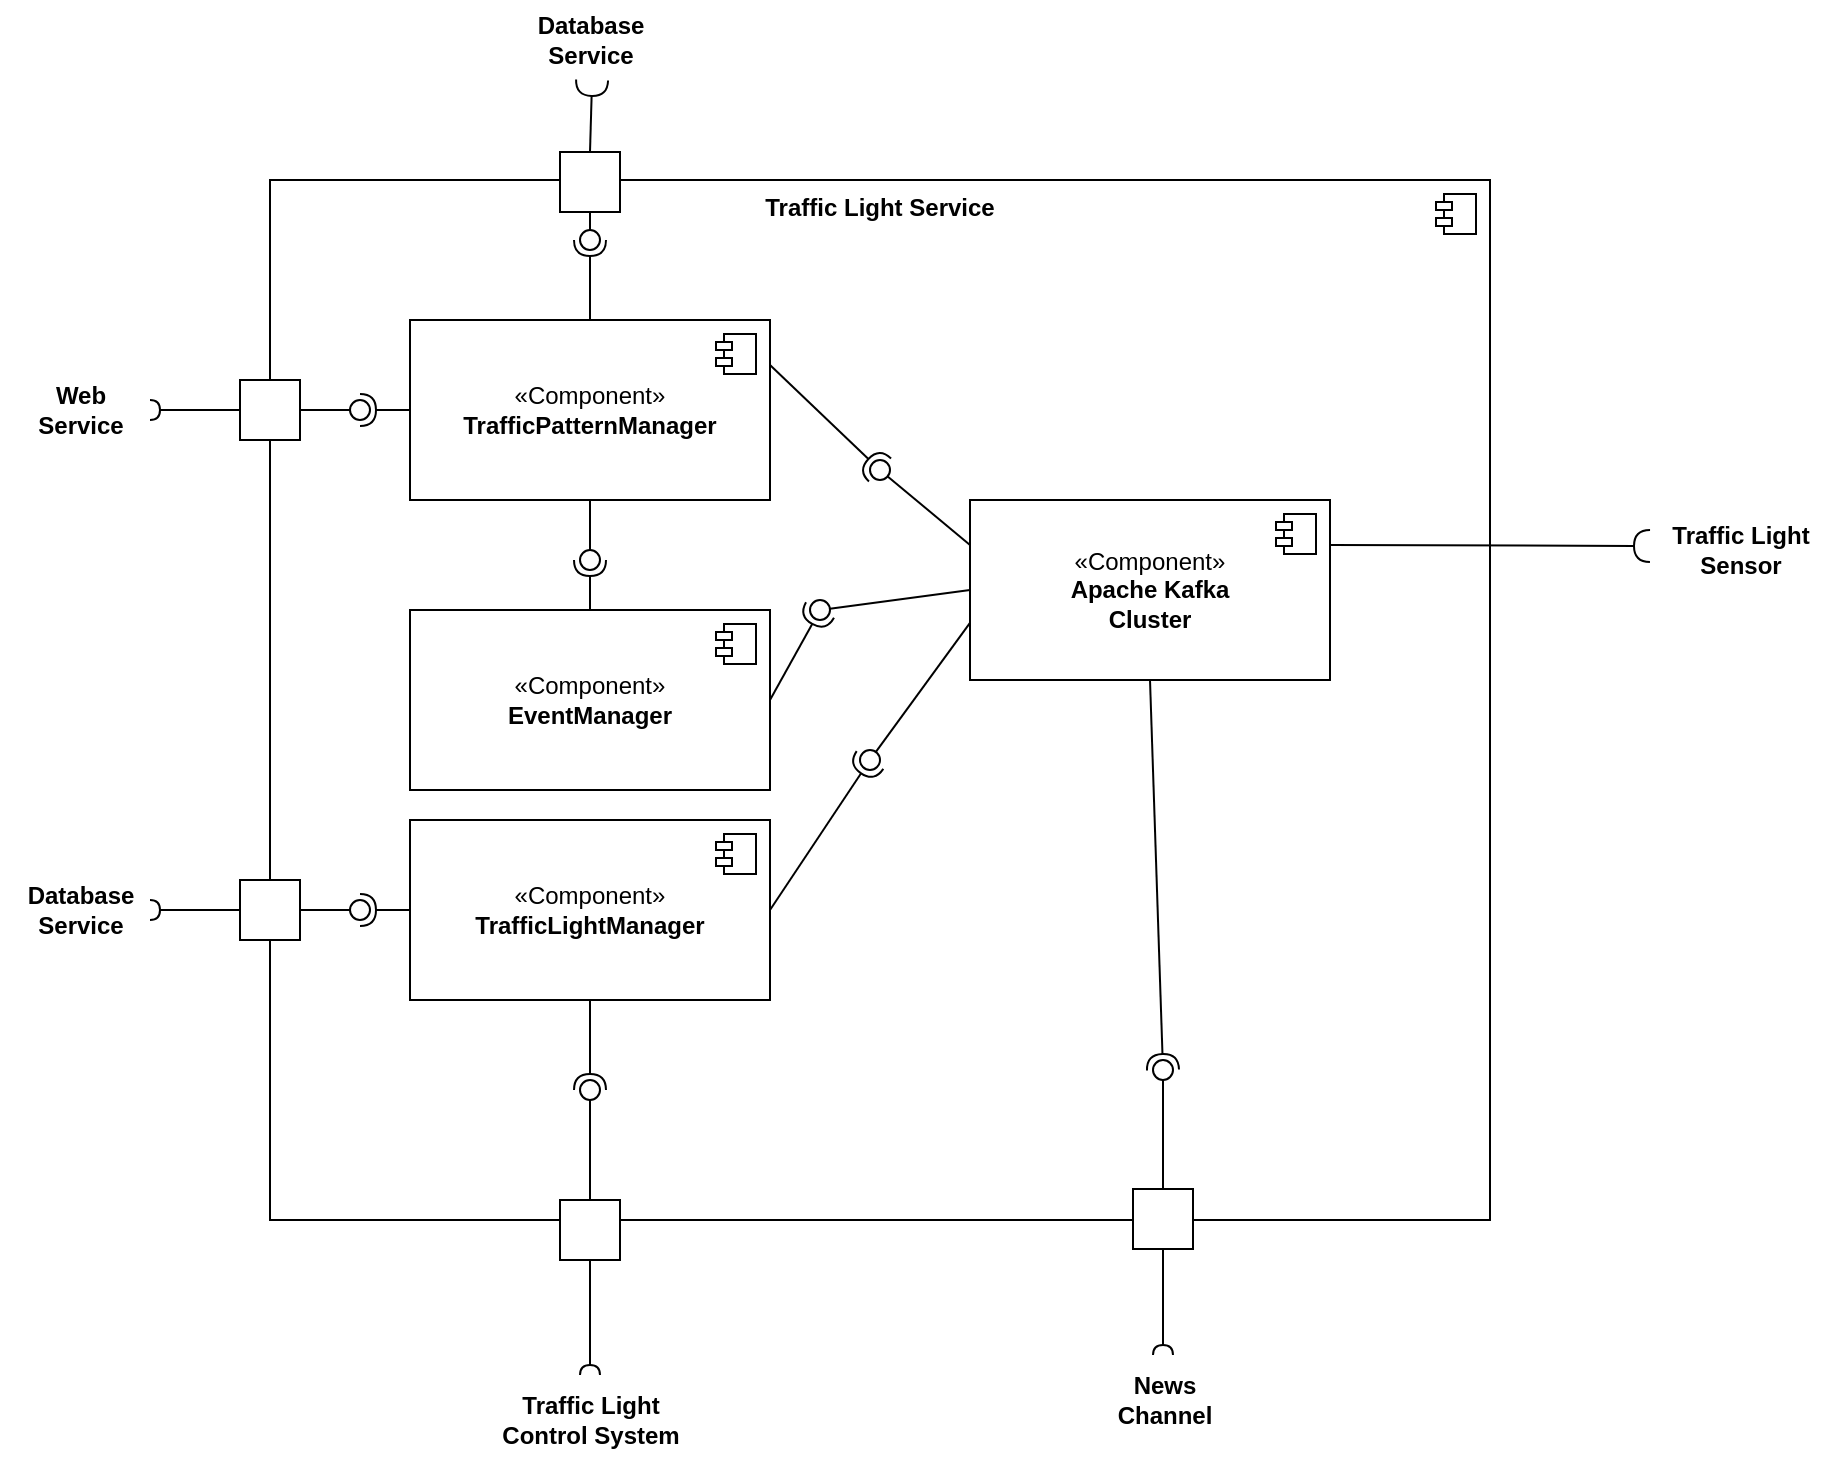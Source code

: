 <mxfile version="26.2.9">
  <diagram name="Page-1" id="b5b7bab2-c9e2-2cf4-8b2a-24fd1a2a6d21">
    <mxGraphModel dx="1942" dy="1869" grid="1" gridSize="10" guides="1" tooltips="1" connect="1" arrows="1" fold="1" page="1" pageScale="1" pageWidth="827" pageHeight="1169" background="none" math="0" shadow="0">
      <root>
        <mxCell id="0" />
        <mxCell id="1" parent="0" />
        <mxCell id="Tg1yt5In8eh9C-JUA-hk-35" value="&lt;b&gt;Traffic Light Service&lt;/b&gt;" style="html=1;dropTarget=0;whiteSpace=wrap;align=center;verticalAlign=top;" vertex="1" parent="1">
          <mxGeometry x="10" y="80" width="610" height="520" as="geometry" />
        </mxCell>
        <mxCell id="Tg1yt5In8eh9C-JUA-hk-36" value="" style="shape=module;jettyWidth=8;jettyHeight=4;" vertex="1" parent="Tg1yt5In8eh9C-JUA-hk-35">
          <mxGeometry x="1" width="20" height="20" relative="1" as="geometry">
            <mxPoint x="-27" y="7" as="offset" />
          </mxGeometry>
        </mxCell>
        <mxCell id="Tg1yt5In8eh9C-JUA-hk-2" value="" style="ellipse;whiteSpace=wrap;html=1;align=center;aspect=fixed;fillColor=none;strokeColor=none;resizable=0;perimeter=centerPerimeter;rotatable=0;allowArrows=0;points=[];outlineConnect=1;" vertex="1" parent="1">
          <mxGeometry x="580" y="350" width="10" height="10" as="geometry" />
        </mxCell>
        <mxCell id="Tg1yt5In8eh9C-JUA-hk-9" value="«Component»&lt;br&gt;&lt;b&gt;Apache Kafka&lt;/b&gt;&lt;div&gt;&lt;b&gt;Cluster&lt;/b&gt;&lt;/div&gt;" style="html=1;dropTarget=0;whiteSpace=wrap;" vertex="1" parent="1">
          <mxGeometry x="360" y="240" width="180" height="90" as="geometry" />
        </mxCell>
        <mxCell id="Tg1yt5In8eh9C-JUA-hk-10" value="" style="shape=module;jettyWidth=8;jettyHeight=4;" vertex="1" parent="Tg1yt5In8eh9C-JUA-hk-9">
          <mxGeometry x="1" width="20" height="20" relative="1" as="geometry">
            <mxPoint x="-27" y="7" as="offset" />
          </mxGeometry>
        </mxCell>
        <mxCell id="Tg1yt5In8eh9C-JUA-hk-12" value="&lt;b&gt;Traffic Light&lt;/b&gt;&lt;div&gt;&lt;b&gt;Sensor&lt;/b&gt;&lt;/div&gt;" style="text;html=1;align=center;verticalAlign=middle;resizable=0;points=[];autosize=1;strokeColor=none;fillColor=none;" vertex="1" parent="1">
          <mxGeometry x="700" y="245" width="90" height="40" as="geometry" />
        </mxCell>
        <mxCell id="Tg1yt5In8eh9C-JUA-hk-13" value="" style="rounded=0;orthogonalLoop=1;jettySize=auto;html=1;endArrow=halfCircle;endFill=0;endSize=6;strokeWidth=1;sketch=0;fontSize=12;curved=1;exitX=1;exitY=0.25;exitDx=0;exitDy=0;" edge="1" parent="1" source="Tg1yt5In8eh9C-JUA-hk-9">
          <mxGeometry relative="1" as="geometry">
            <mxPoint x="655" y="405" as="sourcePoint" />
            <mxPoint x="700" y="263" as="targetPoint" />
          </mxGeometry>
        </mxCell>
        <mxCell id="Tg1yt5In8eh9C-JUA-hk-14" value="" style="ellipse;whiteSpace=wrap;html=1;align=center;aspect=fixed;fillColor=none;strokeColor=none;resizable=0;perimeter=centerPerimeter;rotatable=0;allowArrows=0;points=[];outlineConnect=1;" vertex="1" parent="1">
          <mxGeometry x="630" y="400" width="10" height="10" as="geometry" />
        </mxCell>
        <mxCell id="Tg1yt5In8eh9C-JUA-hk-15" value="" style="rounded=0;orthogonalLoop=1;jettySize=auto;html=1;endArrow=halfCircle;endFill=0;endSize=6;strokeWidth=1;sketch=0;exitX=1;exitY=0.25;exitDx=0;exitDy=0;" edge="1" target="Tg1yt5In8eh9C-JUA-hk-17" parent="1" source="Tg1yt5In8eh9C-JUA-hk-18">
          <mxGeometry relative="1" as="geometry">
            <mxPoint x="420" y="345" as="sourcePoint" />
          </mxGeometry>
        </mxCell>
        <mxCell id="Tg1yt5In8eh9C-JUA-hk-16" value="" style="rounded=0;orthogonalLoop=1;jettySize=auto;html=1;endArrow=oval;endFill=0;sketch=0;sourcePerimeterSpacing=0;targetPerimeterSpacing=0;endSize=10;exitX=0;exitY=0.25;exitDx=0;exitDy=0;entryX=0.5;entryY=1.233;entryDx=0;entryDy=0;entryPerimeter=0;" edge="1" target="Tg1yt5In8eh9C-JUA-hk-17" parent="1" source="Tg1yt5In8eh9C-JUA-hk-9">
          <mxGeometry relative="1" as="geometry">
            <mxPoint x="380" y="345" as="sourcePoint" />
            <mxPoint x="320" y="230" as="targetPoint" />
          </mxGeometry>
        </mxCell>
        <mxCell id="Tg1yt5In8eh9C-JUA-hk-17" value="" style="ellipse;whiteSpace=wrap;html=1;align=center;aspect=fixed;fillColor=none;strokeColor=none;resizable=0;perimeter=centerPerimeter;rotatable=0;allowArrows=0;points=[];outlineConnect=1;" vertex="1" parent="1">
          <mxGeometry x="310" y="220" width="10" height="10" as="geometry" />
        </mxCell>
        <mxCell id="Tg1yt5In8eh9C-JUA-hk-18" value="«Component»&lt;br&gt;&lt;b&gt;TrafficPatternManager&lt;/b&gt;" style="html=1;dropTarget=0;whiteSpace=wrap;" vertex="1" parent="1">
          <mxGeometry x="80" y="150" width="180" height="90" as="geometry" />
        </mxCell>
        <mxCell id="Tg1yt5In8eh9C-JUA-hk-19" value="" style="shape=module;jettyWidth=8;jettyHeight=4;" vertex="1" parent="Tg1yt5In8eh9C-JUA-hk-18">
          <mxGeometry x="1" width="20" height="20" relative="1" as="geometry">
            <mxPoint x="-27" y="7" as="offset" />
          </mxGeometry>
        </mxCell>
        <mxCell id="Tg1yt5In8eh9C-JUA-hk-21" value="«Component»&lt;br&gt;&lt;b&gt;TrafficLightManager&lt;/b&gt;" style="html=1;dropTarget=0;whiteSpace=wrap;" vertex="1" parent="1">
          <mxGeometry x="80" y="400" width="180" height="90" as="geometry" />
        </mxCell>
        <mxCell id="Tg1yt5In8eh9C-JUA-hk-22" value="" style="shape=module;jettyWidth=8;jettyHeight=4;" vertex="1" parent="Tg1yt5In8eh9C-JUA-hk-21">
          <mxGeometry x="1" width="20" height="20" relative="1" as="geometry">
            <mxPoint x="-27" y="7" as="offset" />
          </mxGeometry>
        </mxCell>
        <mxCell id="Tg1yt5In8eh9C-JUA-hk-23" value="" style="rounded=0;orthogonalLoop=1;jettySize=auto;html=1;endArrow=halfCircle;endFill=0;endSize=6;strokeWidth=1;sketch=0;exitX=1;exitY=0.5;exitDx=0;exitDy=0;" edge="1" parent="1" source="Tg1yt5In8eh9C-JUA-hk-21">
          <mxGeometry relative="1" as="geometry">
            <mxPoint x="400" y="345" as="sourcePoint" />
            <mxPoint x="310" y="370" as="targetPoint" />
          </mxGeometry>
        </mxCell>
        <mxCell id="Tg1yt5In8eh9C-JUA-hk-24" value="" style="rounded=0;orthogonalLoop=1;jettySize=auto;html=1;endArrow=oval;endFill=0;sketch=0;sourcePerimeterSpacing=0;targetPerimeterSpacing=0;endSize=10;exitX=0;exitY=0.683;exitDx=0;exitDy=0;exitPerimeter=0;" edge="1" parent="1" source="Tg1yt5In8eh9C-JUA-hk-9">
          <mxGeometry relative="1" as="geometry">
            <mxPoint x="360" y="345" as="sourcePoint" />
            <mxPoint x="310" y="370" as="targetPoint" />
          </mxGeometry>
        </mxCell>
        <mxCell id="Tg1yt5In8eh9C-JUA-hk-25" value="" style="ellipse;whiteSpace=wrap;html=1;align=center;aspect=fixed;fillColor=none;strokeColor=none;resizable=0;perimeter=centerPerimeter;rotatable=0;allowArrows=0;points=[];outlineConnect=1;" vertex="1" parent="1">
          <mxGeometry x="375" y="340" width="10" height="10" as="geometry" />
        </mxCell>
        <mxCell id="Tg1yt5In8eh9C-JUA-hk-31" value="" style="ellipse;whiteSpace=wrap;html=1;align=center;aspect=fixed;fillColor=none;strokeColor=none;resizable=0;perimeter=centerPerimeter;rotatable=0;allowArrows=0;points=[];outlineConnect=1;" vertex="1" parent="1">
          <mxGeometry x="195" y="20" width="10" height="10" as="geometry" />
        </mxCell>
        <mxCell id="Tg1yt5In8eh9C-JUA-hk-34" value="&lt;b&gt;Database&lt;/b&gt;&lt;div&gt;&lt;b&gt;Service&lt;/b&gt;&lt;/div&gt;" style="text;html=1;align=center;verticalAlign=middle;resizable=0;points=[];autosize=1;strokeColor=none;fillColor=none;" vertex="1" parent="1">
          <mxGeometry x="130" y="-10" width="80" height="40" as="geometry" />
        </mxCell>
        <mxCell id="Tg1yt5In8eh9C-JUA-hk-37" value="" style="html=1;rounded=0;rotation=-90;" vertex="1" parent="1">
          <mxGeometry x="155" y="66" width="30" height="30" as="geometry" />
        </mxCell>
        <mxCell id="Tg1yt5In8eh9C-JUA-hk-42" value="" style="rounded=0;orthogonalLoop=1;jettySize=auto;html=1;endArrow=halfCircle;endFill=0;endSize=6;strokeWidth=1;sketch=0;fontSize=12;curved=1;exitX=1;exitY=0.5;exitDx=0;exitDy=0;entryX=0.513;entryY=1;entryDx=0;entryDy=0;entryPerimeter=0;" edge="1" target="Tg1yt5In8eh9C-JUA-hk-34" parent="1" source="Tg1yt5In8eh9C-JUA-hk-37">
          <mxGeometry relative="1" as="geometry">
            <mxPoint x="45" y="265" as="sourcePoint" />
          </mxGeometry>
        </mxCell>
        <mxCell id="Tg1yt5In8eh9C-JUA-hk-43" value="" style="ellipse;whiteSpace=wrap;html=1;align=center;aspect=fixed;fillColor=none;strokeColor=none;resizable=0;perimeter=centerPerimeter;rotatable=0;allowArrows=0;points=[];outlineConnect=1;" vertex="1" parent="1">
          <mxGeometry x="20" y="260" width="10" height="10" as="geometry" />
        </mxCell>
        <mxCell id="Tg1yt5In8eh9C-JUA-hk-44" value="«Component»&lt;br&gt;&lt;b&gt;EventManager&lt;/b&gt;" style="html=1;dropTarget=0;whiteSpace=wrap;" vertex="1" parent="1">
          <mxGeometry x="80" y="295" width="180" height="90" as="geometry" />
        </mxCell>
        <mxCell id="Tg1yt5In8eh9C-JUA-hk-45" value="" style="shape=module;jettyWidth=8;jettyHeight=4;" vertex="1" parent="Tg1yt5In8eh9C-JUA-hk-44">
          <mxGeometry x="1" width="20" height="20" relative="1" as="geometry">
            <mxPoint x="-27" y="7" as="offset" />
          </mxGeometry>
        </mxCell>
        <mxCell id="Tg1yt5In8eh9C-JUA-hk-46" value="" style="rounded=0;orthogonalLoop=1;jettySize=auto;html=1;endArrow=halfCircle;endFill=0;endSize=6;strokeWidth=1;sketch=0;exitX=1;exitY=0.5;exitDx=0;exitDy=0;entryX=-0.15;entryY=0.833;entryDx=0;entryDy=0;entryPerimeter=0;" edge="1" target="Tg1yt5In8eh9C-JUA-hk-48" parent="1" source="Tg1yt5In8eh9C-JUA-hk-44">
          <mxGeometry relative="1" as="geometry">
            <mxPoint x="260" y="315" as="sourcePoint" />
          </mxGeometry>
        </mxCell>
        <mxCell id="Tg1yt5In8eh9C-JUA-hk-47" value="" style="rounded=0;orthogonalLoop=1;jettySize=auto;html=1;endArrow=oval;endFill=0;sketch=0;sourcePerimeterSpacing=0;targetPerimeterSpacing=0;endSize=10;exitX=0;exitY=0.5;exitDx=0;exitDy=0;" edge="1" target="Tg1yt5In8eh9C-JUA-hk-48" parent="1" source="Tg1yt5In8eh9C-JUA-hk-9">
          <mxGeometry relative="1" as="geometry">
            <mxPoint x="10" y="445" as="sourcePoint" />
          </mxGeometry>
        </mxCell>
        <mxCell id="Tg1yt5In8eh9C-JUA-hk-48" value="" style="ellipse;whiteSpace=wrap;html=1;align=center;aspect=fixed;fillColor=none;strokeColor=none;resizable=0;perimeter=centerPerimeter;rotatable=0;allowArrows=0;points=[];outlineConnect=1;" vertex="1" parent="1">
          <mxGeometry x="280" y="290" width="10" height="10" as="geometry" />
        </mxCell>
        <mxCell id="Tg1yt5In8eh9C-JUA-hk-49" value="" style="rounded=0;orthogonalLoop=1;jettySize=auto;html=1;endArrow=halfCircle;endFill=0;endSize=6;strokeWidth=1;sketch=0;exitX=0.5;exitY=0;exitDx=0;exitDy=0;" edge="1" parent="1" source="Tg1yt5In8eh9C-JUA-hk-44">
          <mxGeometry relative="1" as="geometry">
            <mxPoint x="150" y="335" as="sourcePoint" />
            <mxPoint x="170" y="270" as="targetPoint" />
          </mxGeometry>
        </mxCell>
        <mxCell id="Tg1yt5In8eh9C-JUA-hk-50" value="" style="rounded=0;orthogonalLoop=1;jettySize=auto;html=1;endArrow=oval;endFill=0;sketch=0;sourcePerimeterSpacing=0;targetPerimeterSpacing=0;endSize=10;exitX=0.5;exitY=1;exitDx=0;exitDy=0;" edge="1" parent="1" source="Tg1yt5In8eh9C-JUA-hk-18">
          <mxGeometry relative="1" as="geometry">
            <mxPoint x="110" y="335" as="sourcePoint" />
            <mxPoint x="170" y="270" as="targetPoint" />
          </mxGeometry>
        </mxCell>
        <mxCell id="Tg1yt5In8eh9C-JUA-hk-51" value="" style="ellipse;whiteSpace=wrap;html=1;align=center;aspect=fixed;fillColor=none;strokeColor=none;resizable=0;perimeter=centerPerimeter;rotatable=0;allowArrows=0;points=[];outlineConnect=1;" vertex="1" parent="1">
          <mxGeometry x="125" y="330" width="10" height="10" as="geometry" />
        </mxCell>
        <mxCell id="Tg1yt5In8eh9C-JUA-hk-53" value="" style="rounded=0;orthogonalLoop=1;jettySize=auto;html=1;endArrow=halfCircle;endFill=0;endSize=6;strokeWidth=1;sketch=0;exitX=0.5;exitY=0;exitDx=0;exitDy=0;" edge="1" parent="1" source="Tg1yt5In8eh9C-JUA-hk-18">
          <mxGeometry relative="1" as="geometry">
            <mxPoint x="240" y="335" as="sourcePoint" />
            <mxPoint x="170" y="110" as="targetPoint" />
          </mxGeometry>
        </mxCell>
        <mxCell id="Tg1yt5In8eh9C-JUA-hk-54" value="" style="rounded=0;orthogonalLoop=1;jettySize=auto;html=1;endArrow=oval;endFill=0;sketch=0;sourcePerimeterSpacing=0;targetPerimeterSpacing=0;endSize=10;exitX=0;exitY=0.5;exitDx=0;exitDy=0;" edge="1" parent="1" source="Tg1yt5In8eh9C-JUA-hk-37">
          <mxGeometry relative="1" as="geometry">
            <mxPoint x="200" y="335" as="sourcePoint" />
            <mxPoint x="170" y="110" as="targetPoint" />
          </mxGeometry>
        </mxCell>
        <mxCell id="Tg1yt5In8eh9C-JUA-hk-55" value="" style="ellipse;whiteSpace=wrap;html=1;align=center;aspect=fixed;fillColor=none;strokeColor=none;resizable=0;perimeter=centerPerimeter;rotatable=0;allowArrows=0;points=[];outlineConnect=1;" vertex="1" parent="1">
          <mxGeometry x="215" y="330" width="10" height="10" as="geometry" />
        </mxCell>
        <mxCell id="Tg1yt5In8eh9C-JUA-hk-57" value="" style="html=1;rounded=0;flipH=1;flipV=0;direction=east;rotation=90;" vertex="1" parent="1">
          <mxGeometry x="155" y="590" width="30" height="30" as="geometry" />
        </mxCell>
        <mxCell id="Tg1yt5In8eh9C-JUA-hk-58" value="" style="endArrow=none;html=1;rounded=0;align=center;verticalAlign=top;endFill=0;labelBackgroundColor=none;endSize=2;" edge="1" source="Tg1yt5In8eh9C-JUA-hk-59" parent="1">
          <mxGeometry relative="1" as="geometry">
            <mxPoint x="170" y="670" as="targetPoint" />
          </mxGeometry>
        </mxCell>
        <mxCell id="Tg1yt5In8eh9C-JUA-hk-60" value="" style="endArrow=none;html=1;rounded=0;align=center;verticalAlign=top;endFill=0;labelBackgroundColor=none;endSize=2;" edge="1" parent="1" source="Tg1yt5In8eh9C-JUA-hk-57" target="Tg1yt5In8eh9C-JUA-hk-59">
          <mxGeometry relative="1" as="geometry">
            <mxPoint x="170" y="620" as="sourcePoint" />
            <mxPoint x="170" y="670" as="targetPoint" />
          </mxGeometry>
        </mxCell>
        <mxCell id="Tg1yt5In8eh9C-JUA-hk-59" value="" style="shape=requiredInterface;html=1;fontSize=11;align=center;fillColor=none;points=[];aspect=fixed;resizable=0;verticalAlign=bottom;labelPosition=center;verticalLabelPosition=top;flipH=1;flipV=0;rotation=90;" vertex="1" parent="1">
          <mxGeometry x="167.5" y="670" width="5" height="10" as="geometry" />
        </mxCell>
        <mxCell id="Tg1yt5In8eh9C-JUA-hk-61" value="&lt;b&gt;Traffic Light&lt;/b&gt;&lt;div&gt;&lt;b&gt;Control System&lt;/b&gt;&lt;/div&gt;" style="text;html=1;align=center;verticalAlign=middle;resizable=0;points=[];autosize=1;strokeColor=none;fillColor=none;" vertex="1" parent="1">
          <mxGeometry x="115" y="680" width="110" height="40" as="geometry" />
        </mxCell>
        <mxCell id="Tg1yt5In8eh9C-JUA-hk-67" value="" style="rounded=0;orthogonalLoop=1;jettySize=auto;html=1;endArrow=halfCircle;endFill=0;endSize=6;strokeWidth=1;sketch=0;exitX=0.5;exitY=1;exitDx=0;exitDy=0;" edge="1" target="Tg1yt5In8eh9C-JUA-hk-69" parent="1" source="Tg1yt5In8eh9C-JUA-hk-21">
          <mxGeometry relative="1" as="geometry">
            <mxPoint x="270" y="1185" as="sourcePoint" />
          </mxGeometry>
        </mxCell>
        <mxCell id="Tg1yt5In8eh9C-JUA-hk-68" value="" style="rounded=0;orthogonalLoop=1;jettySize=auto;html=1;endArrow=oval;endFill=0;sketch=0;sourcePerimeterSpacing=0;targetPerimeterSpacing=0;endSize=10;exitX=0;exitY=0.5;exitDx=0;exitDy=0;" edge="1" target="Tg1yt5In8eh9C-JUA-hk-69" parent="1" source="Tg1yt5In8eh9C-JUA-hk-57">
          <mxGeometry relative="1" as="geometry">
            <mxPoint x="230" y="1185" as="sourcePoint" />
          </mxGeometry>
        </mxCell>
        <mxCell id="Tg1yt5In8eh9C-JUA-hk-69" value="" style="ellipse;whiteSpace=wrap;html=1;align=center;aspect=fixed;fillColor=none;strokeColor=none;resizable=0;perimeter=centerPerimeter;rotatable=0;allowArrows=0;points=[];outlineConnect=1;" vertex="1" parent="1">
          <mxGeometry x="165" y="530" width="10" height="10" as="geometry" />
        </mxCell>
        <mxCell id="Tg1yt5In8eh9C-JUA-hk-70" value="" style="html=1;rounded=0;" vertex="1" parent="1">
          <mxGeometry x="-5" y="430" width="30" height="30" as="geometry" />
        </mxCell>
        <mxCell id="Tg1yt5In8eh9C-JUA-hk-71" value="" style="endArrow=none;html=1;rounded=0;align=center;verticalAlign=top;endFill=0;labelBackgroundColor=none;endSize=2;" edge="1" source="Tg1yt5In8eh9C-JUA-hk-70" target="Tg1yt5In8eh9C-JUA-hk-72" parent="1">
          <mxGeometry relative="1" as="geometry" />
        </mxCell>
        <mxCell id="Tg1yt5In8eh9C-JUA-hk-72" value="" style="shape=requiredInterface;html=1;fontSize=11;align=center;fillColor=none;points=[];aspect=fixed;resizable=0;verticalAlign=bottom;labelPosition=center;verticalLabelPosition=top;flipH=1;rotation=-180;" vertex="1" parent="1">
          <mxGeometry x="-50" y="440" width="5" height="10" as="geometry" />
        </mxCell>
        <mxCell id="Tg1yt5In8eh9C-JUA-hk-73" value="&lt;b&gt;Database&lt;/b&gt;&lt;div&gt;&lt;b&gt;Service&lt;/b&gt;&lt;/div&gt;" style="text;html=1;align=center;verticalAlign=middle;resizable=0;points=[];autosize=1;strokeColor=none;fillColor=none;" vertex="1" parent="1">
          <mxGeometry x="-125" y="425" width="80" height="40" as="geometry" />
        </mxCell>
        <mxCell id="Tg1yt5In8eh9C-JUA-hk-74" value="" style="rounded=0;orthogonalLoop=1;jettySize=auto;html=1;endArrow=halfCircle;endFill=0;endSize=6;strokeWidth=1;sketch=0;" edge="1" target="Tg1yt5In8eh9C-JUA-hk-76" parent="1" source="Tg1yt5In8eh9C-JUA-hk-21">
          <mxGeometry relative="1" as="geometry">
            <mxPoint x="180" y="715" as="sourcePoint" />
          </mxGeometry>
        </mxCell>
        <mxCell id="Tg1yt5In8eh9C-JUA-hk-75" value="" style="rounded=0;orthogonalLoop=1;jettySize=auto;html=1;endArrow=oval;endFill=0;sketch=0;sourcePerimeterSpacing=0;targetPerimeterSpacing=0;endSize=10;exitX=1;exitY=0.5;exitDx=0;exitDy=0;" edge="1" target="Tg1yt5In8eh9C-JUA-hk-76" parent="1" source="Tg1yt5In8eh9C-JUA-hk-70">
          <mxGeometry relative="1" as="geometry">
            <mxPoint x="140" y="715" as="sourcePoint" />
          </mxGeometry>
        </mxCell>
        <mxCell id="Tg1yt5In8eh9C-JUA-hk-76" value="" style="ellipse;whiteSpace=wrap;html=1;align=center;aspect=fixed;fillColor=none;strokeColor=none;resizable=0;perimeter=centerPerimeter;rotatable=0;allowArrows=0;points=[];outlineConnect=1;" vertex="1" parent="1">
          <mxGeometry x="50" y="440" width="10" height="10" as="geometry" />
        </mxCell>
        <mxCell id="Tg1yt5In8eh9C-JUA-hk-77" value="" style="html=1;rounded=0;" vertex="1" parent="1">
          <mxGeometry x="-5" y="180" width="30" height="30" as="geometry" />
        </mxCell>
        <mxCell id="Tg1yt5In8eh9C-JUA-hk-78" value="" style="endArrow=none;html=1;rounded=0;align=center;verticalAlign=top;endFill=0;labelBackgroundColor=none;endSize=2;" edge="1" parent="1" source="Tg1yt5In8eh9C-JUA-hk-77" target="Tg1yt5In8eh9C-JUA-hk-79">
          <mxGeometry relative="1" as="geometry" />
        </mxCell>
        <mxCell id="Tg1yt5In8eh9C-JUA-hk-79" value="" style="shape=requiredInterface;html=1;fontSize=11;align=center;fillColor=none;points=[];aspect=fixed;resizable=0;verticalAlign=bottom;labelPosition=center;verticalLabelPosition=top;flipH=1;rotation=-180;" vertex="1" parent="1">
          <mxGeometry x="-50" y="190" width="5" height="10" as="geometry" />
        </mxCell>
        <mxCell id="Tg1yt5In8eh9C-JUA-hk-80" value="&lt;b&gt;Web&lt;/b&gt;&lt;div&gt;&lt;b&gt;Service&lt;/b&gt;&lt;/div&gt;" style="text;html=1;align=center;verticalAlign=middle;resizable=0;points=[];autosize=1;strokeColor=none;fillColor=none;" vertex="1" parent="1">
          <mxGeometry x="-120" y="175" width="70" height="40" as="geometry" />
        </mxCell>
        <mxCell id="Tg1yt5In8eh9C-JUA-hk-81" value="" style="rounded=0;orthogonalLoop=1;jettySize=auto;html=1;endArrow=halfCircle;endFill=0;endSize=6;strokeWidth=1;sketch=0;" edge="1" parent="1" target="Tg1yt5In8eh9C-JUA-hk-83">
          <mxGeometry relative="1" as="geometry">
            <mxPoint x="80" y="195" as="sourcePoint" />
          </mxGeometry>
        </mxCell>
        <mxCell id="Tg1yt5In8eh9C-JUA-hk-82" value="" style="rounded=0;orthogonalLoop=1;jettySize=auto;html=1;endArrow=oval;endFill=0;sketch=0;sourcePerimeterSpacing=0;targetPerimeterSpacing=0;endSize=10;exitX=1;exitY=0.5;exitDx=0;exitDy=0;" edge="1" parent="1" source="Tg1yt5In8eh9C-JUA-hk-77" target="Tg1yt5In8eh9C-JUA-hk-83">
          <mxGeometry relative="1" as="geometry">
            <mxPoint x="140" y="465" as="sourcePoint" />
          </mxGeometry>
        </mxCell>
        <mxCell id="Tg1yt5In8eh9C-JUA-hk-83" value="" style="ellipse;whiteSpace=wrap;html=1;align=center;aspect=fixed;fillColor=none;strokeColor=none;resizable=0;perimeter=centerPerimeter;rotatable=0;allowArrows=0;points=[];outlineConnect=1;" vertex="1" parent="1">
          <mxGeometry x="50" y="190" width="10" height="10" as="geometry" />
        </mxCell>
        <mxCell id="Tg1yt5In8eh9C-JUA-hk-84" value="" style="html=1;rounded=0;flipH=1;flipV=0;direction=east;rotation=90;" vertex="1" parent="1">
          <mxGeometry x="441.5" y="584.5" width="30" height="30" as="geometry" />
        </mxCell>
        <mxCell id="Tg1yt5In8eh9C-JUA-hk-86" value="" style="endArrow=none;html=1;rounded=0;align=center;verticalAlign=top;endFill=0;labelBackgroundColor=none;endSize=2;" edge="1" parent="1" source="Tg1yt5In8eh9C-JUA-hk-84" target="Tg1yt5In8eh9C-JUA-hk-87">
          <mxGeometry relative="1" as="geometry">
            <mxPoint x="469" y="610" as="sourcePoint" />
            <mxPoint x="469" y="660" as="targetPoint" />
          </mxGeometry>
        </mxCell>
        <mxCell id="Tg1yt5In8eh9C-JUA-hk-87" value="" style="shape=requiredInterface;html=1;fontSize=11;align=center;fillColor=none;points=[];aspect=fixed;resizable=0;verticalAlign=bottom;labelPosition=center;verticalLabelPosition=top;flipH=1;flipV=0;rotation=90;" vertex="1" parent="1">
          <mxGeometry x="454" y="660" width="5" height="10" as="geometry" />
        </mxCell>
        <mxCell id="Tg1yt5In8eh9C-JUA-hk-88" value="&lt;b&gt;News&lt;/b&gt;&lt;div&gt;&lt;b&gt;Channel&lt;/b&gt;&lt;/div&gt;" style="text;html=1;align=center;verticalAlign=middle;resizable=0;points=[];autosize=1;strokeColor=none;fillColor=none;" vertex="1" parent="1">
          <mxGeometry x="421.5" y="670" width="70" height="40" as="geometry" />
        </mxCell>
        <mxCell id="Tg1yt5In8eh9C-JUA-hk-89" value="" style="rounded=0;orthogonalLoop=1;jettySize=auto;html=1;endArrow=halfCircle;endFill=0;endSize=6;strokeWidth=1;sketch=0;exitX=0.5;exitY=1;exitDx=0;exitDy=0;" edge="1" parent="1" target="Tg1yt5In8eh9C-JUA-hk-91" source="Tg1yt5In8eh9C-JUA-hk-9">
          <mxGeometry relative="1" as="geometry">
            <mxPoint x="469" y="480" as="sourcePoint" />
          </mxGeometry>
        </mxCell>
        <mxCell id="Tg1yt5In8eh9C-JUA-hk-90" value="" style="rounded=0;orthogonalLoop=1;jettySize=auto;html=1;endArrow=oval;endFill=0;sketch=0;sourcePerimeterSpacing=0;targetPerimeterSpacing=0;endSize=10;exitX=0;exitY=0.5;exitDx=0;exitDy=0;" edge="1" parent="1" source="Tg1yt5In8eh9C-JUA-hk-84" target="Tg1yt5In8eh9C-JUA-hk-91">
          <mxGeometry relative="1" as="geometry">
            <mxPoint x="529" y="1175" as="sourcePoint" />
          </mxGeometry>
        </mxCell>
        <mxCell id="Tg1yt5In8eh9C-JUA-hk-91" value="" style="ellipse;whiteSpace=wrap;html=1;align=center;aspect=fixed;fillColor=none;strokeColor=none;resizable=0;perimeter=centerPerimeter;rotatable=0;allowArrows=0;points=[];outlineConnect=1;" vertex="1" parent="1">
          <mxGeometry x="451.5" y="520" width="10" height="10" as="geometry" />
        </mxCell>
      </root>
    </mxGraphModel>
  </diagram>
</mxfile>
